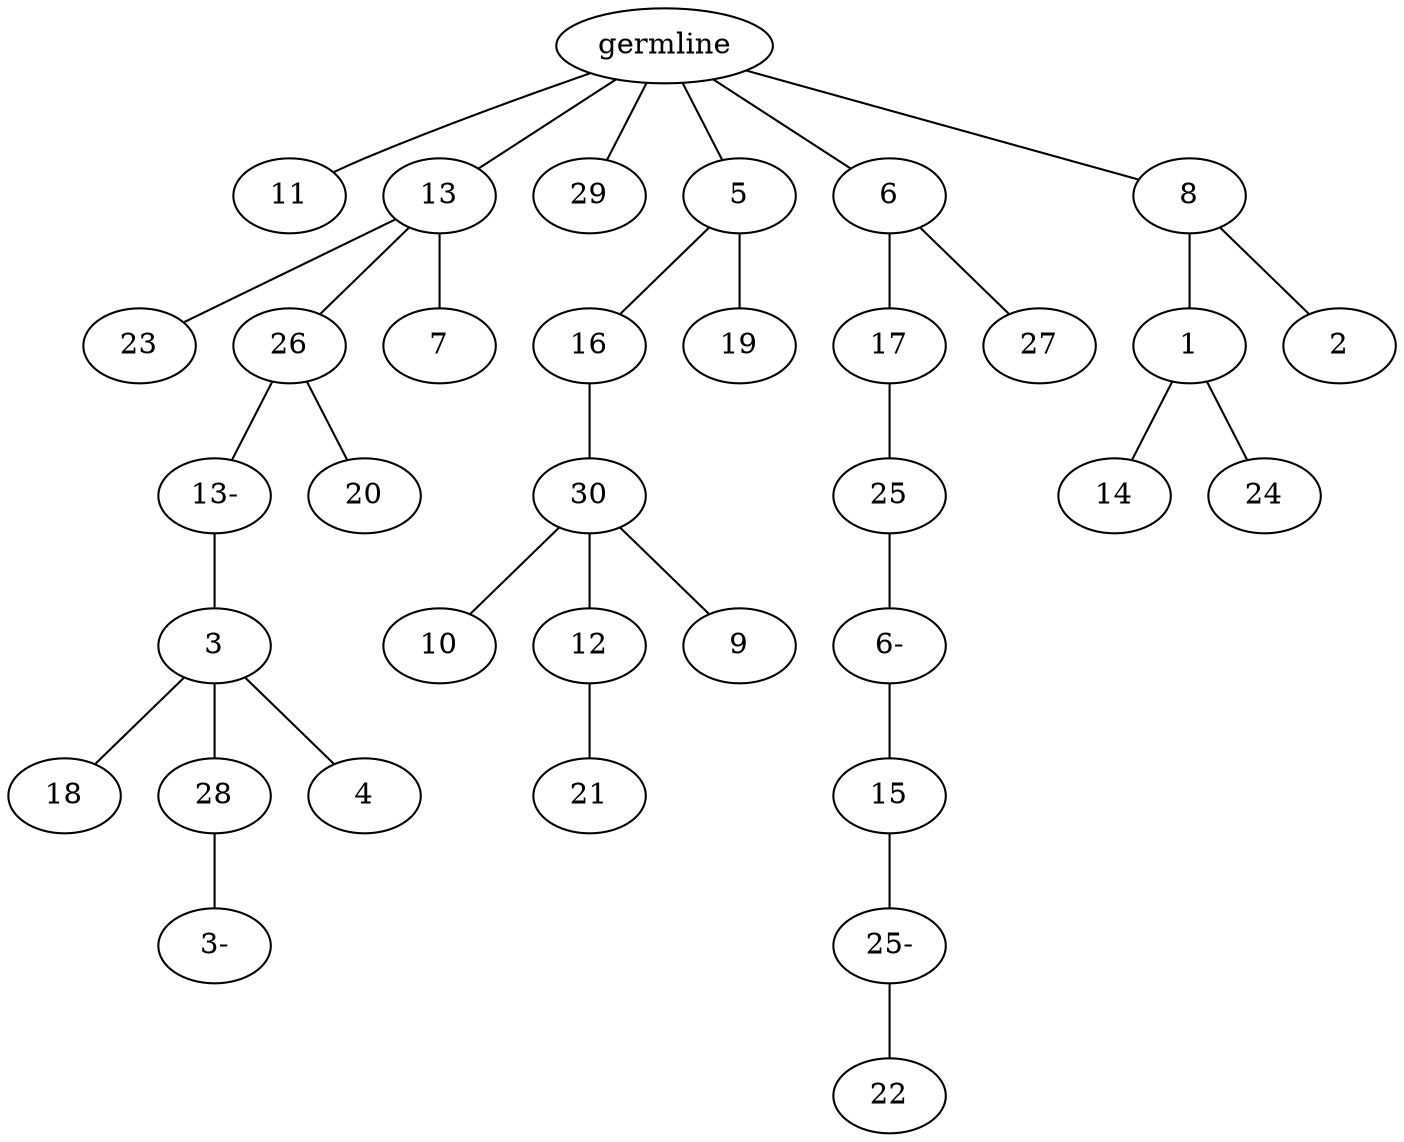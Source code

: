 graph tree {
    "139740635306304" [label="germline"];
    "139740634889664" [label="11"];
    "139740635278976" [label="13"];
    "139740635581792" [label="23"];
    "139740635581216" [label="26"];
    "139740635047200" [label="13-"];
    "139740635047248" [label="3"];
    "139740635047776" [label="18"];
    "139740634961136" [label="28"];
    "139740634960800" [label="3-"];
    "139740634962576" [label="4"];
    "139740635047680" [label="20"];
    "139740635579920" [label="7"];
    "139740635578864" [label="29"];
    "139740635582416" [label="5"];
    "139740635049024" [label="16"];
    "139740634960320" [label="30"];
    "139740634959984" [label="10"];
    "139740634960368" [label="12"];
    "139740634961424" [label="21"];
    "139740634962480" [label="9"];
    "139740635049552" [label="19"];
    "139740635582368" [label="6"];
    "139740634961088" [label="17"];
    "139740634963584" [label="25"];
    "139740634962672" [label="6-"];
    "139740634962432" [label="15"];
    "139740634962384" [label="25-"];
    "139740634714464" [label="22"];
    "139740634961808" [label="27"];
    "139740635047632" [label="8"];
    "139740634961760" [label="1"];
    "139740634963920" [label="14"];
    "139740634961472" [label="24"];
    "139740634961040" [label="2"];
    "139740635306304" -- "139740634889664";
    "139740635306304" -- "139740635278976";
    "139740635306304" -- "139740635578864";
    "139740635306304" -- "139740635582416";
    "139740635306304" -- "139740635582368";
    "139740635306304" -- "139740635047632";
    "139740635278976" -- "139740635581792";
    "139740635278976" -- "139740635581216";
    "139740635278976" -- "139740635579920";
    "139740635581216" -- "139740635047200";
    "139740635581216" -- "139740635047680";
    "139740635047200" -- "139740635047248";
    "139740635047248" -- "139740635047776";
    "139740635047248" -- "139740634961136";
    "139740635047248" -- "139740634962576";
    "139740634961136" -- "139740634960800";
    "139740635582416" -- "139740635049024";
    "139740635582416" -- "139740635049552";
    "139740635049024" -- "139740634960320";
    "139740634960320" -- "139740634959984";
    "139740634960320" -- "139740634960368";
    "139740634960320" -- "139740634962480";
    "139740634960368" -- "139740634961424";
    "139740635582368" -- "139740634961088";
    "139740635582368" -- "139740634961808";
    "139740634961088" -- "139740634963584";
    "139740634963584" -- "139740634962672";
    "139740634962672" -- "139740634962432";
    "139740634962432" -- "139740634962384";
    "139740634962384" -- "139740634714464";
    "139740635047632" -- "139740634961760";
    "139740635047632" -- "139740634961040";
    "139740634961760" -- "139740634963920";
    "139740634961760" -- "139740634961472";
}
